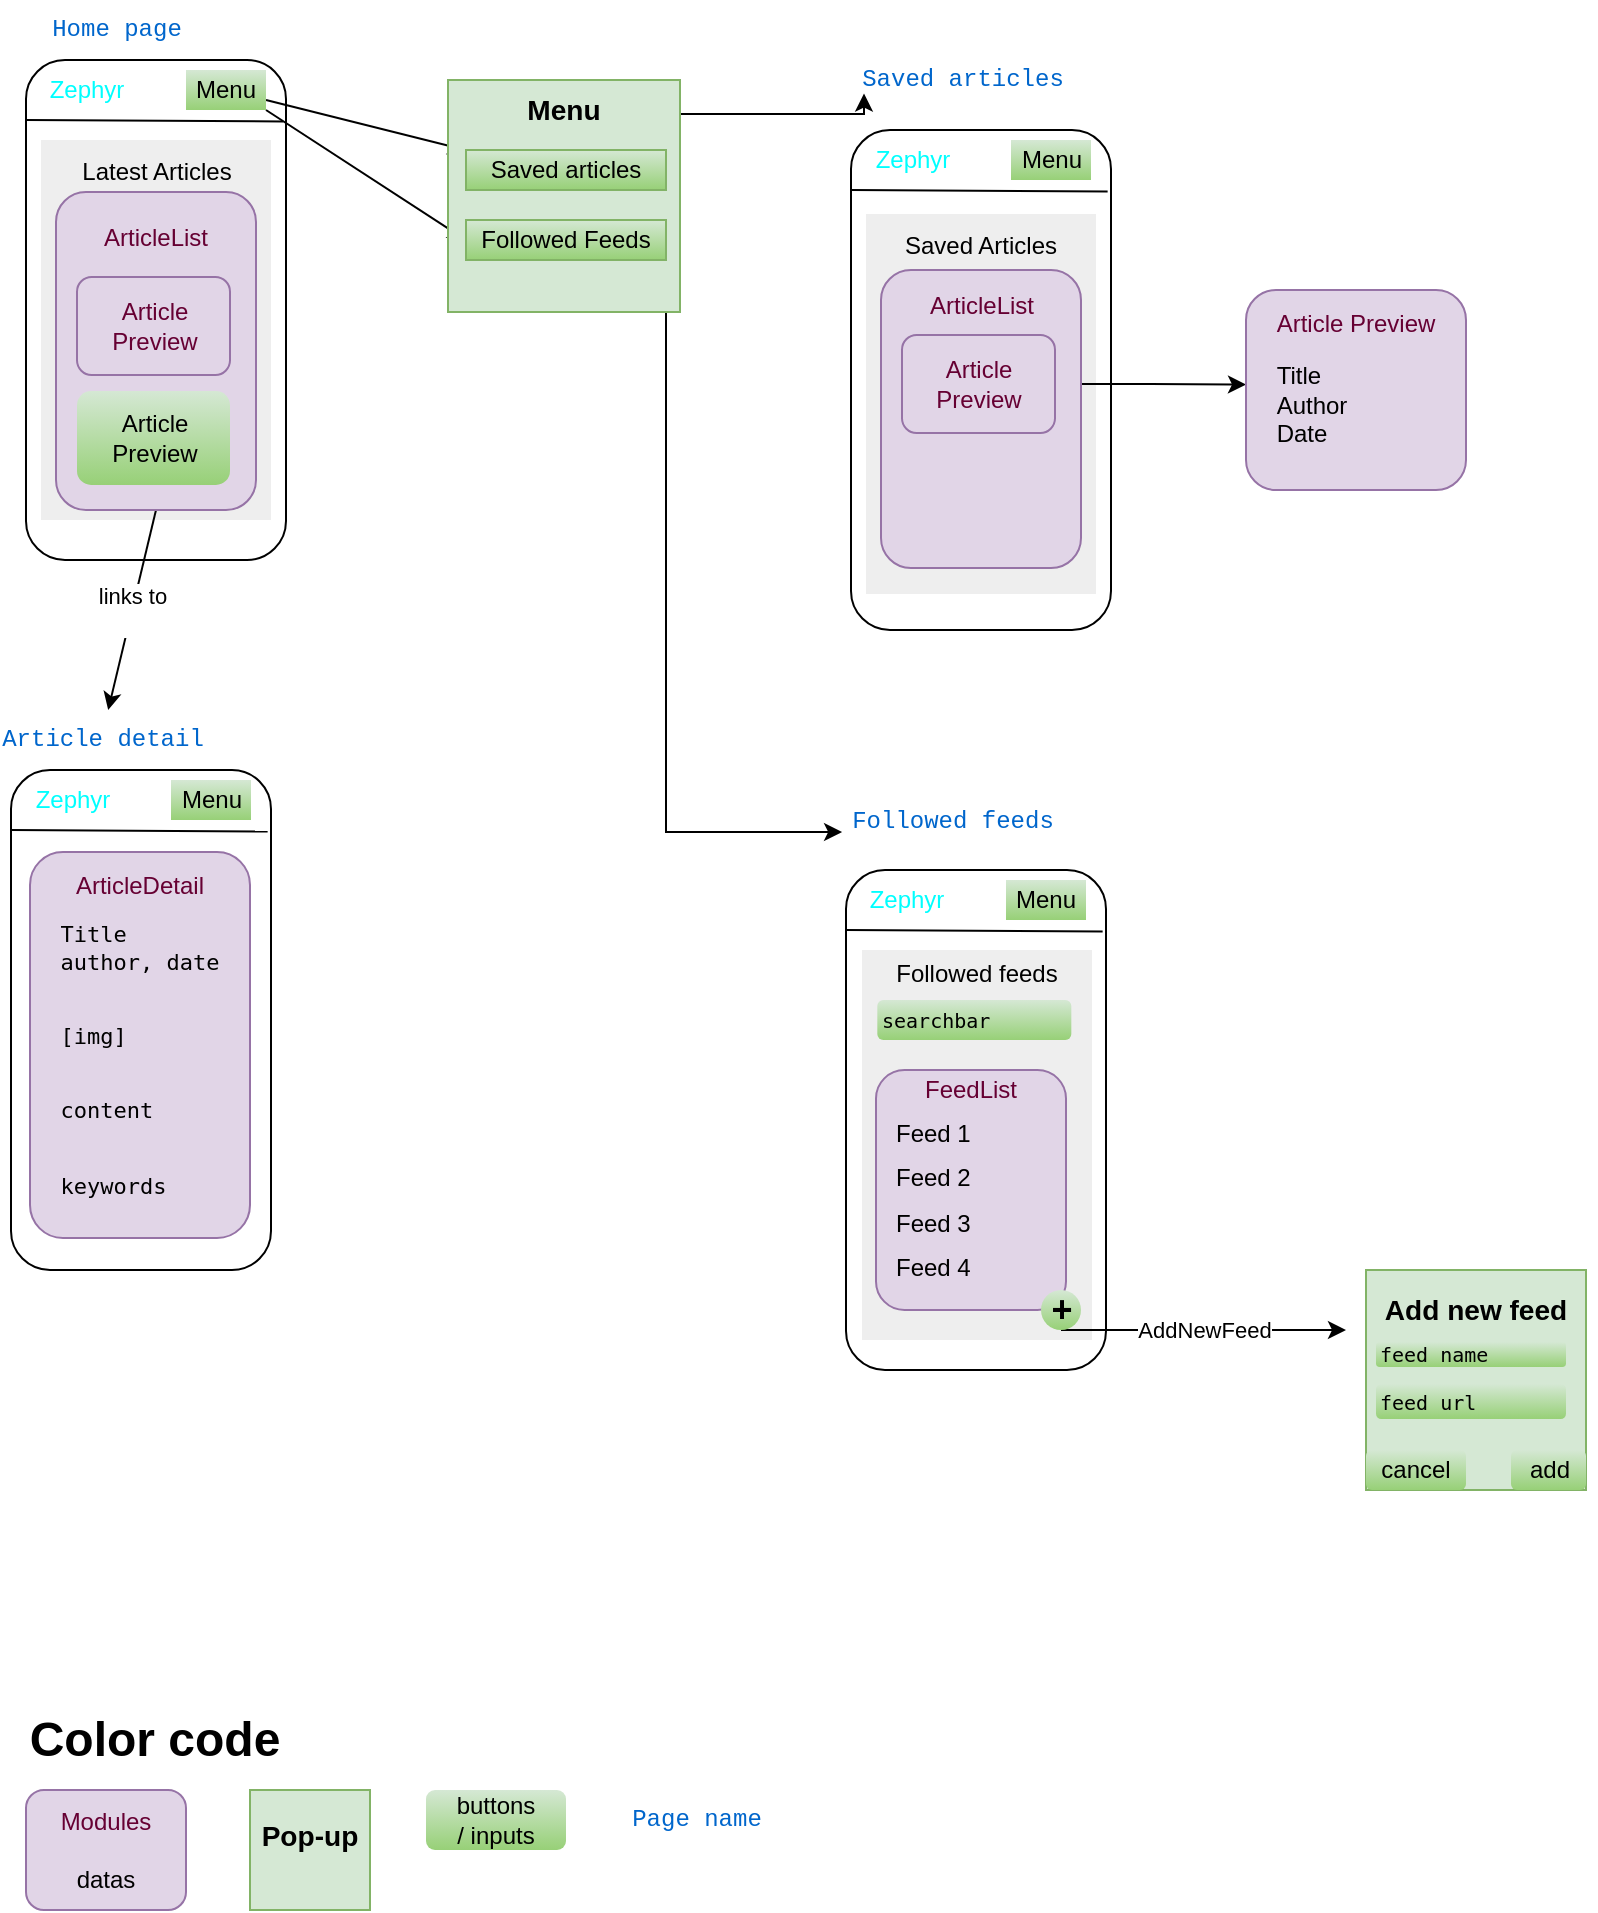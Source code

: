 <mxfile version="24.7.8">
  <diagram name="Page-1" id="lcg7GcMG5vurtqeYwImu">
    <mxGraphModel dx="921" dy="528" grid="1" gridSize="10" guides="1" tooltips="1" connect="1" arrows="1" fold="1" page="1" pageScale="1" pageWidth="850" pageHeight="1100" math="0" shadow="0">
      <root>
        <mxCell id="0" />
        <mxCell id="1" parent="0" />
        <mxCell id="fSOtJAzHmyvu8JyNs4eT-2" value="" style="rounded=1;whiteSpace=wrap;html=1;" parent="1" vertex="1">
          <mxGeometry x="30" y="35" width="130" height="250" as="geometry" />
        </mxCell>
        <mxCell id="fSOtJAzHmyvu8JyNs4eT-3" value="&lt;font color=&quot;#0066cc&quot; face=&quot;Courier New&quot;&gt;Home&amp;nbsp;page&lt;/font&gt;" style="text;html=1;align=center;verticalAlign=middle;resizable=0;points=[];autosize=1;strokeColor=none;fillColor=none;fontFamily=Courier New;labelBackgroundColor=none;" parent="1" vertex="1">
          <mxGeometry x="30" y="5" width="90" height="30" as="geometry" />
        </mxCell>
        <mxCell id="fSOtJAzHmyvu8JyNs4eT-9" value="Latest Articles&lt;div&gt;&lt;br&gt;&lt;/div&gt;&lt;div&gt;&lt;br&gt;&lt;/div&gt;&lt;div&gt;&lt;br&gt;&lt;/div&gt;&lt;div&gt;&lt;br&gt;&lt;/div&gt;&lt;div&gt;&lt;br&gt;&lt;/div&gt;&lt;div&gt;&lt;br&gt;&lt;/div&gt;&lt;div&gt;&lt;br&gt;&lt;/div&gt;&lt;div&gt;&lt;br&gt;&lt;/div&gt;&lt;div&gt;&lt;br&gt;&lt;/div&gt;&lt;div&gt;&lt;br&gt;&lt;/div&gt;&lt;div&gt;&lt;br&gt;&lt;/div&gt;" style="rounded=0;whiteSpace=wrap;html=1;fillColor=#eeeeee;strokeColor=none;" parent="1" vertex="1">
          <mxGeometry x="37.5" y="75" width="115" height="190" as="geometry" />
        </mxCell>
        <mxCell id="fSOtJAzHmyvu8JyNs4eT-12" value="" style="endArrow=classic;html=1;rounded=0;exitX=1;exitY=0.75;exitDx=0;exitDy=0;entryX=0;entryY=0;entryDx=0;entryDy=0;" parent="1" source="fSOtJAzHmyvu8JyNs4eT-7" edge="1" target="fSOtJAzHmyvu8JyNs4eT-14">
          <mxGeometry width="50" height="50" relative="1" as="geometry">
            <mxPoint x="330" y="255" as="sourcePoint" />
            <mxPoint x="250" y="55" as="targetPoint" />
          </mxGeometry>
        </mxCell>
        <mxCell id="QgCz3kuBdeEGVtZZMiBr-15" style="edgeStyle=orthogonalEdgeStyle;rounded=0;orthogonalLoop=1;jettySize=auto;html=1;exitX=1;exitY=1;exitDx=0;exitDy=0;entryX=0.01;entryY=0.725;entryDx=0;entryDy=0;entryPerimeter=0;" edge="1" parent="1" source="fSOtJAzHmyvu8JyNs4eT-14" target="QgCz3kuBdeEGVtZZMiBr-6">
          <mxGeometry relative="1" as="geometry">
            <mxPoint x="430" y="140" as="targetPoint" />
            <Array as="points">
              <mxPoint x="350" y="62" />
            </Array>
          </mxGeometry>
        </mxCell>
        <mxCell id="fSOtJAzHmyvu8JyNs4eT-18" value="" style="endArrow=classic;html=1;rounded=0;entryX=0;entryY=0.5;entryDx=0;entryDy=0;exitX=1;exitY=1;exitDx=0;exitDy=0;" parent="1" source="fSOtJAzHmyvu8JyNs4eT-7" target="fSOtJAzHmyvu8JyNs4eT-15" edge="1">
          <mxGeometry width="50" height="50" relative="1" as="geometry">
            <mxPoint x="210" y="90" as="sourcePoint" />
            <mxPoint x="380" y="200" as="targetPoint" />
          </mxGeometry>
        </mxCell>
        <mxCell id="QgCz3kuBdeEGVtZZMiBr-5" value="" style="rounded=1;whiteSpace=wrap;html=1;" vertex="1" parent="1">
          <mxGeometry x="442.5" y="70" width="130" height="250" as="geometry" />
        </mxCell>
        <mxCell id="QgCz3kuBdeEGVtZZMiBr-6" value="&lt;font color=&quot;#0066cc&quot; face=&quot;Courier New&quot;&gt;Saved articles&lt;/font&gt;" style="text;html=1;align=center;verticalAlign=middle;resizable=0;points=[];autosize=1;strokeColor=none;fillColor=none;fontFamily=Courier New;labelBackgroundColor=none;" vertex="1" parent="1">
          <mxGeometry x="448" y="30" width="100" height="30" as="geometry" />
        </mxCell>
        <mxCell id="QgCz3kuBdeEGVtZZMiBr-10" value="" style="rounded=1;whiteSpace=wrap;html=1;" vertex="1" parent="1">
          <mxGeometry x="440" y="440" width="130" height="250" as="geometry" />
        </mxCell>
        <mxCell id="QgCz3kuBdeEGVtZZMiBr-11" value="&lt;font color=&quot;#0066cc&quot; face=&quot;Courier New&quot;&gt;Followed feeds&lt;/font&gt;" style="text;html=1;align=center;verticalAlign=middle;resizable=0;points=[];autosize=1;strokeColor=none;fillColor=none;fontFamily=Courier New;labelBackgroundColor=none;" vertex="1" parent="1">
          <mxGeometry x="437.5" y="401" width="110" height="30" as="geometry" />
        </mxCell>
        <mxCell id="QgCz3kuBdeEGVtZZMiBr-16" style="edgeStyle=orthogonalEdgeStyle;rounded=0;orthogonalLoop=1;jettySize=auto;html=1;exitX=1;exitY=1;exitDx=0;exitDy=0;entryX=0.005;entryY=0.667;entryDx=0;entryDy=0;entryPerimeter=0;" edge="1" parent="1" source="fSOtJAzHmyvu8JyNs4eT-15" target="QgCz3kuBdeEGVtZZMiBr-11">
          <mxGeometry relative="1" as="geometry" />
        </mxCell>
        <mxCell id="QgCz3kuBdeEGVtZZMiBr-19" value="&lt;div&gt;Saved Articles&lt;/div&gt;&lt;div&gt;&lt;br&gt;&lt;/div&gt;&lt;div&gt;&lt;br&gt;&lt;/div&gt;&lt;div&gt;&lt;br&gt;&lt;/div&gt;&lt;div&gt;&lt;br&gt;&lt;/div&gt;&lt;div&gt;&lt;br&gt;&lt;/div&gt;&lt;div&gt;&lt;br&gt;&lt;/div&gt;&lt;div&gt;&lt;br&gt;&lt;/div&gt;&lt;div&gt;&lt;br&gt;&lt;/div&gt;&lt;div&gt;&lt;br&gt;&lt;/div&gt;&lt;div&gt;&lt;br&gt;&lt;/div&gt;&lt;div&gt;&lt;br&gt;&lt;/div&gt;" style="rounded=0;whiteSpace=wrap;html=1;fillColor=#eeeeee;strokeColor=none;" vertex="1" parent="1">
          <mxGeometry x="450" y="112" width="115" height="190" as="geometry" />
        </mxCell>
        <mxCell id="QgCz3kuBdeEGVtZZMiBr-22" value="&lt;div&gt;Followed feeds&lt;/div&gt;&lt;div&gt;&lt;br&gt;&lt;/div&gt;&lt;div&gt;&lt;br&gt;&lt;/div&gt;&lt;div&gt;&lt;br&gt;&lt;/div&gt;&lt;div&gt;&lt;br&gt;&lt;/div&gt;&lt;div&gt;&lt;br&gt;&lt;/div&gt;&lt;div&gt;&lt;br&gt;&lt;/div&gt;&lt;div&gt;&lt;br&gt;&lt;/div&gt;&lt;div&gt;&lt;br&gt;&lt;/div&gt;&lt;div&gt;&lt;br&gt;&lt;/div&gt;&lt;div&gt;&lt;br&gt;&lt;/div&gt;&lt;div&gt;&lt;br&gt;&lt;/div&gt;&lt;div&gt;&lt;br&gt;&lt;/div&gt;" style="rounded=0;whiteSpace=wrap;html=1;fillColor=#eeeeee;strokeColor=none;" vertex="1" parent="1">
          <mxGeometry x="448" y="480" width="115" height="195" as="geometry" />
        </mxCell>
        <mxCell id="QgCz3kuBdeEGVtZZMiBr-63" style="edgeStyle=orthogonalEdgeStyle;rounded=0;orthogonalLoop=1;jettySize=auto;html=1;exitX=1;exitY=0.5;exitDx=0;exitDy=0;" edge="1" parent="1" source="QgCz3kuBdeEGVtZZMiBr-36">
          <mxGeometry relative="1" as="geometry">
            <mxPoint x="640" y="197.286" as="targetPoint" />
          </mxGeometry>
        </mxCell>
        <mxCell id="QgCz3kuBdeEGVtZZMiBr-40" value="" style="endArrow=classic;html=1;rounded=0;exitX=0.5;exitY=1;exitDx=0;exitDy=0;" edge="1" parent="1" source="QgCz3kuBdeEGVtZZMiBr-38">
          <mxGeometry relative="1" as="geometry">
            <mxPoint x="420" y="570" as="sourcePoint" />
            <mxPoint x="690" y="670" as="targetPoint" />
          </mxGeometry>
        </mxCell>
        <mxCell id="QgCz3kuBdeEGVtZZMiBr-41" value="AddNewFeed" style="edgeLabel;resizable=0;html=1;;align=center;verticalAlign=middle;" connectable="0" vertex="1" parent="QgCz3kuBdeEGVtZZMiBr-40">
          <mxGeometry relative="1" as="geometry" />
        </mxCell>
        <mxCell id="QgCz3kuBdeEGVtZZMiBr-47" value="" style="rounded=1;whiteSpace=wrap;html=1;" vertex="1" parent="1">
          <mxGeometry x="22.5" y="390" width="130" height="250" as="geometry" />
        </mxCell>
        <mxCell id="QgCz3kuBdeEGVtZZMiBr-48" value="&lt;font color=&quot;#0066cc&quot; face=&quot;Courier New&quot;&gt;Article detail&lt;/font&gt;" style="text;html=1;align=center;verticalAlign=middle;resizable=0;points=[];autosize=1;strokeColor=none;fillColor=none;fontFamily=Courier New;labelBackgroundColor=none;" vertex="1" parent="1">
          <mxGeometry x="22.5" y="360" width="90" height="30" as="geometry" />
        </mxCell>
        <mxCell id="QgCz3kuBdeEGVtZZMiBr-54" value="&lt;font color=&quot;#660033&quot;&gt;ArticleDetail&lt;/font&gt;&lt;pre style=&quot;text-align: left; font-size: 11px;&quot;&gt;Title&lt;br&gt;author, date&lt;br&gt;&lt;br&gt;&lt;/pre&gt;&lt;pre style=&quot;text-align: left; font-size: 11px;&quot;&gt;[img]&lt;br&gt;&lt;br&gt;&lt;/pre&gt;&lt;pre style=&quot;text-align: left; font-size: 11px;&quot;&gt;content&lt;br&gt;&lt;br&gt;&lt;/pre&gt;&lt;pre style=&quot;text-align: left; font-size: 11px;&quot;&gt;keywords&lt;/pre&gt;" style="rounded=1;whiteSpace=wrap;html=1;fillColor=#e1d5e7;strokeColor=#9673a6;" vertex="1" parent="1">
          <mxGeometry x="32" y="431" width="110" height="193" as="geometry" />
        </mxCell>
        <mxCell id="QgCz3kuBdeEGVtZZMiBr-55" value="&lt;pre&gt;&lt;font style=&quot;font-size: 10px;&quot;&gt;searchbar&lt;/font&gt;&lt;/pre&gt;" style="rounded=1;whiteSpace=wrap;html=1;align=left;fillColor=#d5e8d4;gradientColor=#97d077;strokeColor=none;" vertex="1" parent="1">
          <mxGeometry x="455.66" y="505" width="97" height="20" as="geometry" />
        </mxCell>
        <mxCell id="QgCz3kuBdeEGVtZZMiBr-61" value="" style="endArrow=classic;html=1;rounded=0;exitX=0.5;exitY=1;exitDx=0;exitDy=0;" edge="1" parent="1" source="QgCz3kuBdeEGVtZZMiBr-34" target="QgCz3kuBdeEGVtZZMiBr-48">
          <mxGeometry relative="1" as="geometry">
            <mxPoint x="110" y="330" as="sourcePoint" />
            <mxPoint x="210" y="330" as="targetPoint" />
          </mxGeometry>
        </mxCell>
        <mxCell id="QgCz3kuBdeEGVtZZMiBr-62" value="links to&lt;div&gt;&lt;br&gt;&lt;/div&gt;" style="edgeLabel;resizable=0;html=1;;align=center;verticalAlign=middle;" connectable="0" vertex="1" parent="QgCz3kuBdeEGVtZZMiBr-61">
          <mxGeometry relative="1" as="geometry" />
        </mxCell>
        <mxCell id="QgCz3kuBdeEGVtZZMiBr-64" value="&lt;font color=&quot;#660033&quot;&gt;Article Preview&lt;/font&gt;&lt;pre&gt;&lt;pre style=&quot;text-align: left;&quot;&gt;&lt;pre&gt;&lt;span style=&quot;background-color: initial; font-family: Helvetica; white-space: normal;&quot;&gt;Title&lt;br&gt;&lt;/span&gt;&lt;span style=&quot;background-color: initial; font-family: Helvetica; white-space: normal;&quot;&gt;Author&lt;br&gt;&lt;/span&gt;&lt;span style=&quot;background-color: initial; font-family: Helvetica; white-space: normal;&quot;&gt;Date&lt;/span&gt;&lt;/pre&gt;&lt;/pre&gt;&lt;/pre&gt;" style="rounded=1;whiteSpace=wrap;html=1;fillColor=#e1d5e7;strokeColor=#9673a6;" vertex="1" parent="1">
          <mxGeometry x="640" y="150" width="110" height="100" as="geometry" />
        </mxCell>
        <mxCell id="QgCz3kuBdeEGVtZZMiBr-70" value="" style="group" vertex="1" connectable="0" parent="1">
          <mxGeometry x="241" y="45" width="116" height="116" as="geometry" />
        </mxCell>
        <mxCell id="QgCz3kuBdeEGVtZZMiBr-66" value="&lt;h3&gt;Menu&lt;/h3&gt;&lt;div&gt;&lt;br&gt;&lt;/div&gt;&lt;div&gt;&lt;br&gt;&lt;/div&gt;&lt;div&gt;&lt;br&gt;&lt;/div&gt;&lt;div&gt;&lt;br&gt;&lt;/div&gt;&lt;div&gt;&lt;br&gt;&lt;/div&gt;&lt;div&gt;&lt;br&gt;&lt;/div&gt;" style="whiteSpace=wrap;html=1;aspect=fixed;fillColor=#d5e8d4;strokeColor=#82b366;" vertex="1" parent="QgCz3kuBdeEGVtZZMiBr-70">
          <mxGeometry width="116" height="116" as="geometry" />
        </mxCell>
        <mxCell id="fSOtJAzHmyvu8JyNs4eT-14" value="Saved articles" style="rounded=0;whiteSpace=wrap;html=1;strokeColor=#82b366;fillColor=#d5e8d4;strokeWidth=1;gradientColor=#97d077;" parent="QgCz3kuBdeEGVtZZMiBr-70" vertex="1">
          <mxGeometry x="9" y="35" width="100" height="20" as="geometry" />
        </mxCell>
        <mxCell id="fSOtJAzHmyvu8JyNs4eT-15" value="Followed Feeds" style="rounded=0;whiteSpace=wrap;html=1;strokeColor=#82b366;fillColor=#d5e8d4;strokeWidth=1;gradientColor=#97d077;" parent="QgCz3kuBdeEGVtZZMiBr-70" vertex="1">
          <mxGeometry x="9" y="70" width="100" height="20" as="geometry" />
        </mxCell>
        <mxCell id="QgCz3kuBdeEGVtZZMiBr-71" value="" style="group" vertex="1" connectable="0" parent="1">
          <mxGeometry x="45" y="101" width="100" height="159" as="geometry" />
        </mxCell>
        <mxCell id="QgCz3kuBdeEGVtZZMiBr-34" value="&lt;p&gt;&lt;font color=&quot;#660033&quot;&gt;ArticleList&lt;/font&gt;&lt;br&gt;&lt;br&gt;&lt;br&gt;&lt;br&gt;&lt;br&gt;&lt;br&gt;&lt;br&gt;&lt;/p&gt;&lt;div&gt;&lt;br&gt;&lt;/div&gt;&lt;div&gt;&lt;br&gt;&lt;/div&gt;" style="rounded=1;whiteSpace=wrap;html=1;fillColor=#e1d5e7;strokeColor=#9673a6;" vertex="1" parent="QgCz3kuBdeEGVtZZMiBr-71">
          <mxGeometry width="100" height="159" as="geometry" />
        </mxCell>
        <mxCell id="fSOtJAzHmyvu8JyNs4eT-10" value="&lt;font color=&quot;#660033&quot;&gt;Article Preview&lt;/font&gt;" style="rounded=1;whiteSpace=wrap;html=1;fillColor=#e1d5e7;strokeColor=#9673a6;" parent="QgCz3kuBdeEGVtZZMiBr-71" vertex="1">
          <mxGeometry x="10.5" y="42.5" width="76.5" height="49" as="geometry" />
        </mxCell>
        <mxCell id="fSOtJAzHmyvu8JyNs4eT-11" value="Article Preview" style="rounded=1;whiteSpace=wrap;html=1;fillColor=#d5e8d4;strokeColor=none;gradientColor=#97d077;" parent="QgCz3kuBdeEGVtZZMiBr-71" vertex="1">
          <mxGeometry x="10.5" y="99.5" width="76.5" height="47" as="geometry" />
        </mxCell>
        <mxCell id="QgCz3kuBdeEGVtZZMiBr-72" value="" style="group" vertex="1" connectable="0" parent="1">
          <mxGeometry x="457.5" y="140" width="100" height="149" as="geometry" />
        </mxCell>
        <mxCell id="QgCz3kuBdeEGVtZZMiBr-35" value="&lt;p&gt;&lt;font color=&quot;#660033&quot;&gt;ArticleList&lt;/font&gt;&lt;br&gt;&lt;br&gt;&lt;br&gt;&lt;br&gt;&lt;br&gt;&lt;br&gt;&lt;br&gt;&lt;/p&gt;&lt;div&gt;&lt;br&gt;&lt;/div&gt;&lt;div&gt;&lt;br&gt;&lt;/div&gt;" style="rounded=1;whiteSpace=wrap;html=1;fillColor=#e1d5e7;strokeColor=#9673a6;" vertex="1" parent="QgCz3kuBdeEGVtZZMiBr-72">
          <mxGeometry width="100" height="149" as="geometry" />
        </mxCell>
        <mxCell id="QgCz3kuBdeEGVtZZMiBr-36" value="&lt;font color=&quot;#660033&quot;&gt;Article Preview&lt;/font&gt;" style="rounded=1;whiteSpace=wrap;html=1;fillColor=#e1d5e7;strokeColor=#9673a6;" vertex="1" parent="QgCz3kuBdeEGVtZZMiBr-72">
          <mxGeometry x="10.5" y="32.5" width="76.5" height="49" as="geometry" />
        </mxCell>
        <mxCell id="QgCz3kuBdeEGVtZZMiBr-73" value="" style="group" vertex="1" connectable="0" parent="1">
          <mxGeometry x="30" y="35" width="128.57" height="30.75" as="geometry" />
        </mxCell>
        <mxCell id="fSOtJAzHmyvu8JyNs4eT-4" value="" style="endArrow=none;html=1;rounded=0;exitX=0.002;exitY=0.14;exitDx=0;exitDy=0;exitPerimeter=0;entryX=0.989;entryY=0.143;entryDx=0;entryDy=0;entryPerimeter=0;" parent="QgCz3kuBdeEGVtZZMiBr-73" edge="1">
          <mxGeometry width="50" height="50" relative="1" as="geometry">
            <mxPoint x="0.26" y="30" as="sourcePoint" />
            <mxPoint x="128.57" y="30.75" as="targetPoint" />
          </mxGeometry>
        </mxCell>
        <mxCell id="fSOtJAzHmyvu8JyNs4eT-5" value="&lt;font&gt;Zephyr&lt;/font&gt;" style="text;html=1;align=center;verticalAlign=middle;resizable=0;points=[];autosize=1;strokeColor=none;fillColor=none;fontColor=#00FFFF;" parent="QgCz3kuBdeEGVtZZMiBr-73" vertex="1">
          <mxGeometry width="60" height="30" as="geometry" />
        </mxCell>
        <mxCell id="fSOtJAzHmyvu8JyNs4eT-7" value="Menu" style="rounded=0;whiteSpace=wrap;html=1;fillColor=#d5e8d4;strokeColor=none;gradientColor=#97d077;" parent="QgCz3kuBdeEGVtZZMiBr-73" vertex="1">
          <mxGeometry x="80" y="5" width="40" height="20" as="geometry" />
        </mxCell>
        <mxCell id="QgCz3kuBdeEGVtZZMiBr-74" value="" style="group" vertex="1" connectable="0" parent="1">
          <mxGeometry x="442.5" y="70" width="128.31" height="30.75" as="geometry" />
        </mxCell>
        <mxCell id="QgCz3kuBdeEGVtZZMiBr-7" value="&lt;font&gt;Zephyr&lt;/font&gt;" style="text;html=1;align=center;verticalAlign=middle;resizable=0;points=[];autosize=1;strokeColor=none;fillColor=none;fontColor=#00FFFF;" vertex="1" parent="QgCz3kuBdeEGVtZZMiBr-74">
          <mxGeometry width="60" height="30" as="geometry" />
        </mxCell>
        <mxCell id="QgCz3kuBdeEGVtZZMiBr-8" value="Menu" style="rounded=0;whiteSpace=wrap;html=1;fillColor=#d5e8d4;strokeColor=none;gradientColor=#97d077;" vertex="1" parent="QgCz3kuBdeEGVtZZMiBr-74">
          <mxGeometry x="80" y="5" width="40" height="20" as="geometry" />
        </mxCell>
        <mxCell id="QgCz3kuBdeEGVtZZMiBr-9" value="" style="endArrow=none;html=1;rounded=0;exitX=0.002;exitY=0.14;exitDx=0;exitDy=0;exitPerimeter=0;entryX=0.989;entryY=0.143;entryDx=0;entryDy=0;entryPerimeter=0;" edge="1" parent="QgCz3kuBdeEGVtZZMiBr-74">
          <mxGeometry width="50" height="50" relative="1" as="geometry">
            <mxPoint y="30" as="sourcePoint" />
            <mxPoint x="128.31" y="30.75" as="targetPoint" />
          </mxGeometry>
        </mxCell>
        <mxCell id="QgCz3kuBdeEGVtZZMiBr-77" value="" style="group" vertex="1" connectable="0" parent="1">
          <mxGeometry x="700" y="640" width="115" height="110" as="geometry" />
        </mxCell>
        <mxCell id="QgCz3kuBdeEGVtZZMiBr-43" value="&lt;h3&gt;Add new feed&lt;/h3&gt;&lt;pre&gt;&lt;div style=&quot;text-align: left;&quot;&gt;&lt;span style=&quot;color: rgba(0, 0, 0, 0); font-size: 0px; white-space-collapse: collapse;&quot;&gt;%3CmxGraphModel%3E%3Croot%3E%3CmxCell%20id%3D%220%22%2F%3E%3CmxCell%20id%3D%221%22%20parent%3D%220%22%2F%3E%3CmxCell%20id%3D%222%22%20value%3D%22%26lt%3Bpre%26gt%3B%26lt%3Bfont%20style%3D%26quot%3Bfont-size%3A%2010px%3B%26quot%3B%26gt%3Bsearchbar%26lt%3B%2Ffont%26gt%3B%26lt%3B%2Fpre%26gt%3B%22%20style%3D%22rounded%3D1%3BwhiteSpace%3Dwrap%3Bhtml%3D1%3Balign%3Dleft%3BfillColor%3D%23d5e8d4%3BgradientColor%3D%2397d077%3BstrokeColor%3Dnone%3B%22%20vertex%3D%221%22%20parent%3D%221%22%3E%3CmxGeometry%20x%3D%22453%22%20y%3D%22510%22%20width%3D%22105%22%20height%3D%2220%22%20as%3D%22geometry%22%2F%3E%3C%2FmxCell%3E%3C%2Froot%3E%3C%2FmxGraphModel%3E&lt;/span&gt;&lt;br&gt;&lt;/div&gt;&lt;div style=&quot;text-align: left;&quot;&gt;&lt;span style=&quot;background-color: initial; font-family: Helvetica; white-space: normal;&quot;&gt;&lt;br&gt;&lt;/span&gt;&lt;/div&gt;&lt;div style=&quot;text-align: left;&quot;&gt;&lt;span style=&quot;background-color: initial; font-family: Helvetica; white-space: normal;&quot;&gt;&lt;br&gt;&lt;/span&gt;&lt;/div&gt;&lt;/pre&gt;&lt;div&gt;&lt;br&gt;&lt;/div&gt;" style="whiteSpace=wrap;html=1;aspect=fixed;fillColor=#d5e8d4;strokeColor=#82b366;" vertex="1" parent="QgCz3kuBdeEGVtZZMiBr-77">
          <mxGeometry width="110" height="110" as="geometry" />
        </mxCell>
        <mxCell id="QgCz3kuBdeEGVtZZMiBr-44" value="add" style="rounded=1;whiteSpace=wrap;html=1;fillColor=#d5e8d4;gradientColor=#97d077;strokeColor=none;" vertex="1" parent="QgCz3kuBdeEGVtZZMiBr-77">
          <mxGeometry x="72.5" y="90" width="37.5" height="20" as="geometry" />
        </mxCell>
        <mxCell id="QgCz3kuBdeEGVtZZMiBr-45" value="cancel" style="rounded=1;whiteSpace=wrap;html=1;fillColor=#d5e8d4;gradientColor=#97d077;strokeColor=none;" vertex="1" parent="QgCz3kuBdeEGVtZZMiBr-77">
          <mxGeometry y="90" width="50" height="20" as="geometry" />
        </mxCell>
        <mxCell id="QgCz3kuBdeEGVtZZMiBr-98" value="&lt;pre&gt;&lt;font style=&quot;font-size: 10px;&quot;&gt;feed name&lt;/font&gt;&lt;/pre&gt;" style="rounded=1;whiteSpace=wrap;html=1;align=left;fillColor=#d5e8d4;gradientColor=#97d077;strokeColor=none;" vertex="1" parent="QgCz3kuBdeEGVtZZMiBr-77">
          <mxGeometry x="5" y="36" width="95" height="12.5" as="geometry" />
        </mxCell>
        <mxCell id="QgCz3kuBdeEGVtZZMiBr-99" value="&lt;pre&gt;&lt;font style=&quot;font-size: 10px;&quot;&gt;feed url&lt;/font&gt;&lt;/pre&gt;" style="rounded=1;whiteSpace=wrap;html=1;align=left;fillColor=#d5e8d4;gradientColor=#97d077;strokeColor=none;" vertex="1" parent="QgCz3kuBdeEGVtZZMiBr-77">
          <mxGeometry x="5" y="57" width="95" height="17.5" as="geometry" />
        </mxCell>
        <mxCell id="QgCz3kuBdeEGVtZZMiBr-78" value="" style="group" vertex="1" connectable="0" parent="1">
          <mxGeometry x="455" y="540" width="95" height="120" as="geometry" />
        </mxCell>
        <mxCell id="QgCz3kuBdeEGVtZZMiBr-32" value="&lt;font color=&quot;#660033&quot;&gt;FeedList&lt;/font&gt;&lt;div&gt;&lt;font color=&quot;#660033&quot;&gt;&lt;br&gt;&lt;/font&gt;&lt;/div&gt;&lt;div&gt;&lt;font color=&quot;#660033&quot;&gt;&lt;br&gt;&lt;/font&gt;&lt;/div&gt;&lt;div&gt;&lt;font color=&quot;#660033&quot;&gt;&lt;br&gt;&lt;/font&gt;&lt;/div&gt;&lt;div&gt;&lt;font color=&quot;#660033&quot;&gt;&lt;br&gt;&lt;/font&gt;&lt;/div&gt;&lt;div&gt;&lt;font color=&quot;#660033&quot;&gt;&lt;br&gt;&lt;/font&gt;&lt;/div&gt;&lt;div&gt;&lt;font color=&quot;#660033&quot;&gt;&lt;br&gt;&lt;/font&gt;&lt;/div&gt;&lt;div&gt;&lt;br&gt;&lt;/div&gt;" style="rounded=1;whiteSpace=wrap;html=1;fillColor=#e1d5e7;strokeColor=#9673a6;" vertex="1" parent="QgCz3kuBdeEGVtZZMiBr-78">
          <mxGeometry width="95" height="120" as="geometry" />
        </mxCell>
        <mxCell id="QgCz3kuBdeEGVtZZMiBr-23" value="" style="shape=table;startSize=0;container=1;collapsible=0;childLayout=tableLayout;fontSize=11;fillColor=none;strokeColor=none;" vertex="1" parent="QgCz3kuBdeEGVtZZMiBr-78">
          <mxGeometry x="2.5" y="20" width="60" height="90" as="geometry" />
        </mxCell>
        <mxCell id="QgCz3kuBdeEGVtZZMiBr-24" value="" style="shape=tableRow;horizontal=0;startSize=0;swimlaneHead=0;swimlaneBody=0;strokeColor=inherit;top=0;left=0;bottom=0;right=0;collapsible=0;dropTarget=0;fillColor=none;points=[[0,0.5],[1,0.5]];portConstraint=eastwest;fontSize=16;" vertex="1" parent="QgCz3kuBdeEGVtZZMiBr-23">
          <mxGeometry width="60" height="23" as="geometry" />
        </mxCell>
        <mxCell id="QgCz3kuBdeEGVtZZMiBr-25" value="Feed 1" style="shape=partialRectangle;html=1;whiteSpace=wrap;connectable=0;strokeColor=inherit;overflow=hidden;fillColor=none;top=0;left=0;bottom=0;right=0;pointerEvents=1;fontSize=12;align=left;spacingLeft=5;" vertex="1" parent="QgCz3kuBdeEGVtZZMiBr-24">
          <mxGeometry width="60" height="23" as="geometry">
            <mxRectangle width="60" height="23" as="alternateBounds" />
          </mxGeometry>
        </mxCell>
        <mxCell id="QgCz3kuBdeEGVtZZMiBr-26" value="" style="shape=tableRow;horizontal=0;startSize=0;swimlaneHead=0;swimlaneBody=0;strokeColor=inherit;top=0;left=0;bottom=0;right=0;collapsible=0;dropTarget=0;fillColor=none;points=[[0,0.5],[1,0.5]];portConstraint=eastwest;fontSize=16;" vertex="1" parent="QgCz3kuBdeEGVtZZMiBr-23">
          <mxGeometry y="23" width="60" height="22" as="geometry" />
        </mxCell>
        <mxCell id="QgCz3kuBdeEGVtZZMiBr-27" value="Feed 2" style="shape=partialRectangle;html=1;whiteSpace=wrap;connectable=0;strokeColor=inherit;overflow=hidden;fillColor=none;top=0;left=0;bottom=0;right=0;pointerEvents=1;fontSize=12;align=left;spacingLeft=5;" vertex="1" parent="QgCz3kuBdeEGVtZZMiBr-26">
          <mxGeometry width="60" height="22" as="geometry">
            <mxRectangle width="60" height="22" as="alternateBounds" />
          </mxGeometry>
        </mxCell>
        <mxCell id="QgCz3kuBdeEGVtZZMiBr-28" value="" style="shape=tableRow;horizontal=0;startSize=0;swimlaneHead=0;swimlaneBody=0;strokeColor=inherit;top=0;left=0;bottom=0;right=0;collapsible=0;dropTarget=0;fillColor=none;points=[[0,0.5],[1,0.5]];portConstraint=eastwest;fontSize=16;" vertex="1" parent="QgCz3kuBdeEGVtZZMiBr-23">
          <mxGeometry y="45" width="60" height="23" as="geometry" />
        </mxCell>
        <mxCell id="QgCz3kuBdeEGVtZZMiBr-29" value="Feed 3" style="shape=partialRectangle;html=1;whiteSpace=wrap;connectable=0;strokeColor=inherit;overflow=hidden;fillColor=none;top=0;left=0;bottom=0;right=0;pointerEvents=1;fontSize=12;align=left;spacingLeft=5;" vertex="1" parent="QgCz3kuBdeEGVtZZMiBr-28">
          <mxGeometry width="60" height="23" as="geometry">
            <mxRectangle width="60" height="23" as="alternateBounds" />
          </mxGeometry>
        </mxCell>
        <mxCell id="QgCz3kuBdeEGVtZZMiBr-30" style="shape=tableRow;horizontal=0;startSize=0;swimlaneHead=0;swimlaneBody=0;strokeColor=inherit;top=0;left=0;bottom=0;right=0;collapsible=0;dropTarget=0;fillColor=none;points=[[0,0.5],[1,0.5]];portConstraint=eastwest;fontSize=16;" vertex="1" parent="QgCz3kuBdeEGVtZZMiBr-23">
          <mxGeometry y="68" width="60" height="22" as="geometry" />
        </mxCell>
        <mxCell id="QgCz3kuBdeEGVtZZMiBr-31" value="Feed 4" style="shape=partialRectangle;html=1;whiteSpace=wrap;connectable=0;strokeColor=inherit;overflow=hidden;fillColor=none;top=0;left=0;bottom=0;right=0;pointerEvents=1;fontSize=12;align=left;spacingLeft=5;" vertex="1" parent="QgCz3kuBdeEGVtZZMiBr-30">
          <mxGeometry width="60" height="22" as="geometry">
            <mxRectangle width="60" height="22" as="alternateBounds" />
          </mxGeometry>
        </mxCell>
        <mxCell id="QgCz3kuBdeEGVtZZMiBr-79" value="" style="group" vertex="1" connectable="0" parent="1">
          <mxGeometry x="440" y="440" width="128.31" height="30.75" as="geometry" />
        </mxCell>
        <mxCell id="QgCz3kuBdeEGVtZZMiBr-12" value="&lt;font&gt;Zephyr&lt;/font&gt;" style="text;html=1;align=center;verticalAlign=middle;resizable=0;points=[];autosize=1;strokeColor=none;fillColor=none;fontColor=#00FFFF;" vertex="1" parent="QgCz3kuBdeEGVtZZMiBr-79">
          <mxGeometry width="60" height="30" as="geometry" />
        </mxCell>
        <mxCell id="QgCz3kuBdeEGVtZZMiBr-13" value="Menu" style="rounded=0;whiteSpace=wrap;html=1;fillColor=#d5e8d4;strokeColor=none;gradientColor=#97d077;" vertex="1" parent="QgCz3kuBdeEGVtZZMiBr-79">
          <mxGeometry x="80" y="5" width="40" height="20" as="geometry" />
        </mxCell>
        <mxCell id="QgCz3kuBdeEGVtZZMiBr-14" value="" style="endArrow=none;html=1;rounded=0;exitX=0.002;exitY=0.14;exitDx=0;exitDy=0;exitPerimeter=0;entryX=0.989;entryY=0.143;entryDx=0;entryDy=0;entryPerimeter=0;" edge="1" parent="QgCz3kuBdeEGVtZZMiBr-79">
          <mxGeometry width="50" height="50" relative="1" as="geometry">
            <mxPoint y="30" as="sourcePoint" />
            <mxPoint x="128.31" y="30.75" as="targetPoint" />
          </mxGeometry>
        </mxCell>
        <mxCell id="QgCz3kuBdeEGVtZZMiBr-80" value="" style="group" vertex="1" connectable="0" parent="1">
          <mxGeometry x="22.5" y="390" width="128.31" height="30.75" as="geometry" />
        </mxCell>
        <mxCell id="QgCz3kuBdeEGVtZZMiBr-49" value="&lt;font&gt;Zephyr&lt;/font&gt;" style="text;html=1;align=center;verticalAlign=middle;resizable=0;points=[];autosize=1;strokeColor=none;fillColor=none;fontColor=#00FFFF;" vertex="1" parent="QgCz3kuBdeEGVtZZMiBr-80">
          <mxGeometry width="60" height="30" as="geometry" />
        </mxCell>
        <mxCell id="QgCz3kuBdeEGVtZZMiBr-50" value="Menu" style="rounded=0;whiteSpace=wrap;html=1;fillColor=#d5e8d4;strokeColor=none;gradientColor=#97d077;" vertex="1" parent="QgCz3kuBdeEGVtZZMiBr-80">
          <mxGeometry x="80" y="5" width="40" height="20" as="geometry" />
        </mxCell>
        <mxCell id="QgCz3kuBdeEGVtZZMiBr-51" value="" style="endArrow=none;html=1;rounded=0;exitX=0.002;exitY=0.14;exitDx=0;exitDy=0;exitPerimeter=0;entryX=0.989;entryY=0.143;entryDx=0;entryDy=0;entryPerimeter=0;" edge="1" parent="QgCz3kuBdeEGVtZZMiBr-80">
          <mxGeometry width="50" height="50" relative="1" as="geometry">
            <mxPoint y="30" as="sourcePoint" />
            <mxPoint x="128.31" y="30.75" as="targetPoint" />
          </mxGeometry>
        </mxCell>
        <mxCell id="QgCz3kuBdeEGVtZZMiBr-81" value="&lt;h1&gt;Color code&lt;/h1&gt;" style="text;html=1;align=center;verticalAlign=middle;resizable=0;points=[];autosize=1;strokeColor=none;fillColor=none;" vertex="1" parent="1">
          <mxGeometry x="19.28" y="840" width="150" height="70" as="geometry" />
        </mxCell>
        <mxCell id="QgCz3kuBdeEGVtZZMiBr-82" value="&lt;font color=&quot;#660033&quot;&gt;Modules&lt;/font&gt;&lt;div&gt;&lt;br&gt;&lt;/div&gt;&lt;div&gt;datas&lt;/div&gt;" style="rounded=1;whiteSpace=wrap;html=1;fillColor=#e1d5e7;strokeColor=#9673a6;" vertex="1" parent="1">
          <mxGeometry x="30" y="900" width="80" height="60" as="geometry" />
        </mxCell>
        <mxCell id="QgCz3kuBdeEGVtZZMiBr-95" value="buttons&lt;div&gt;/ inputs&lt;/div&gt;" style="rounded=1;whiteSpace=wrap;html=1;fillColor=#d5e8d4;gradientColor=#97d077;strokeColor=none;" vertex="1" parent="1">
          <mxGeometry x="230" y="900" width="70" height="30" as="geometry" />
        </mxCell>
        <mxCell id="QgCz3kuBdeEGVtZZMiBr-92" value="&lt;h3&gt;Pop-up&lt;/h3&gt;&lt;div&gt;&lt;br&gt;&lt;/div&gt;" style="whiteSpace=wrap;html=1;aspect=fixed;fillColor=#d5e8d4;strokeColor=#82b366;" vertex="1" parent="1">
          <mxGeometry x="142" y="900" width="60" height="60" as="geometry" />
        </mxCell>
        <mxCell id="QgCz3kuBdeEGVtZZMiBr-97" value="&lt;font color=&quot;#0066cc&quot; face=&quot;Courier New&quot;&gt;Page name&lt;/font&gt;" style="text;html=1;align=center;verticalAlign=middle;resizable=0;points=[];autosize=1;strokeColor=none;fillColor=none;fontFamily=Courier New;labelBackgroundColor=none;" vertex="1" parent="1">
          <mxGeometry x="320" y="900" width="90" height="30" as="geometry" />
        </mxCell>
        <mxCell id="QgCz3kuBdeEGVtZZMiBr-38" value="&lt;h2&gt;+&lt;/h2&gt;" style="ellipse;whiteSpace=wrap;html=1;aspect=fixed;fillColor=#d5e8d4;strokeColor=none;gradientColor=#97d077;" vertex="1" parent="1">
          <mxGeometry x="537.5" y="650" width="20" height="20" as="geometry" />
        </mxCell>
      </root>
    </mxGraphModel>
  </diagram>
</mxfile>
